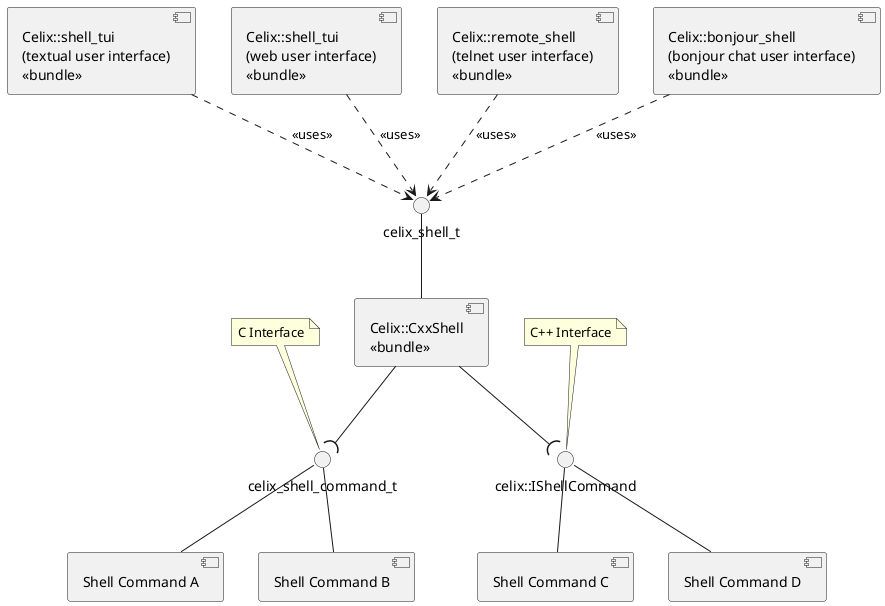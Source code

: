 Licensed to the Apache Software Foundation (ASF) under one or more
contributor license agreements.  See the NOTICE file distributed with
this work for additional information regarding copyright ownership.
The ASF licenses this file to You under the Apache License, Version 2.0
(the "License"); you may not use this file except in compliance with
the License.  You may obtain a copy of the License at

    http://www.apache.org/licenses/LICENSE-2.0

Unless required by applicable law or agreed to in writing, software
distributed under the License is distributed on an "AS IS" BASIS,
WITHOUT WARRANTIES OR CONDITIONS OF ANY KIND, either express or implied.
See the License for the specific language governing permissions and
limitations under the License.

@startuml
skinparam groupInheritance 2
component ShellTUI as "Celix::shell_tui\n(textual user interface)\n<<bundle>>"
component ShellWUI as "Celix::shell_tui\n(web user interface)\n<<bundle>>"
component ShellRemote as "Celix::remote_shell\n(telnet user interface)\n<<bundle>>"
component ShellBonjour as "Celix::bonjour_shell\n(bonjour chat user interface)\n<<bundle>>"
component ShellCommandA as "Shell Command A"
component ShellCommandB as "Shell Command B"
component ShellCommandC as "Shell Command C"
component ShellCommandD as "Shell Command D"
component CelixShell as "Celix::CxxShell\n<<bundle>>"


() Shell as "celix_shell_t"
() ShellCommandService as "celix_shell_command_t"
note top of ShellCommandService: C Interface
() CxxShellCommandService as "celix::IShellCommand"
note top of CxxShellCommandService: C++ Interface

ShellTUI .down.> Shell: <<uses>>
ShellWUI .down.> Shell: <<uses>>
ShellRemote .down.> Shell: <<uses>>
ShellBonjour .down.> Shell: <<uses>>

CelixShell -up- Shell
CelixShell --( ShellCommandService
CelixShell --( CxxShellCommandService


ShellCommandA -up- ShellCommandService
ShellCommandB -up- ShellCommandService
ShellCommandC -up- CxxShellCommandService
ShellCommandD -up- CxxShellCommandService

@enduml
